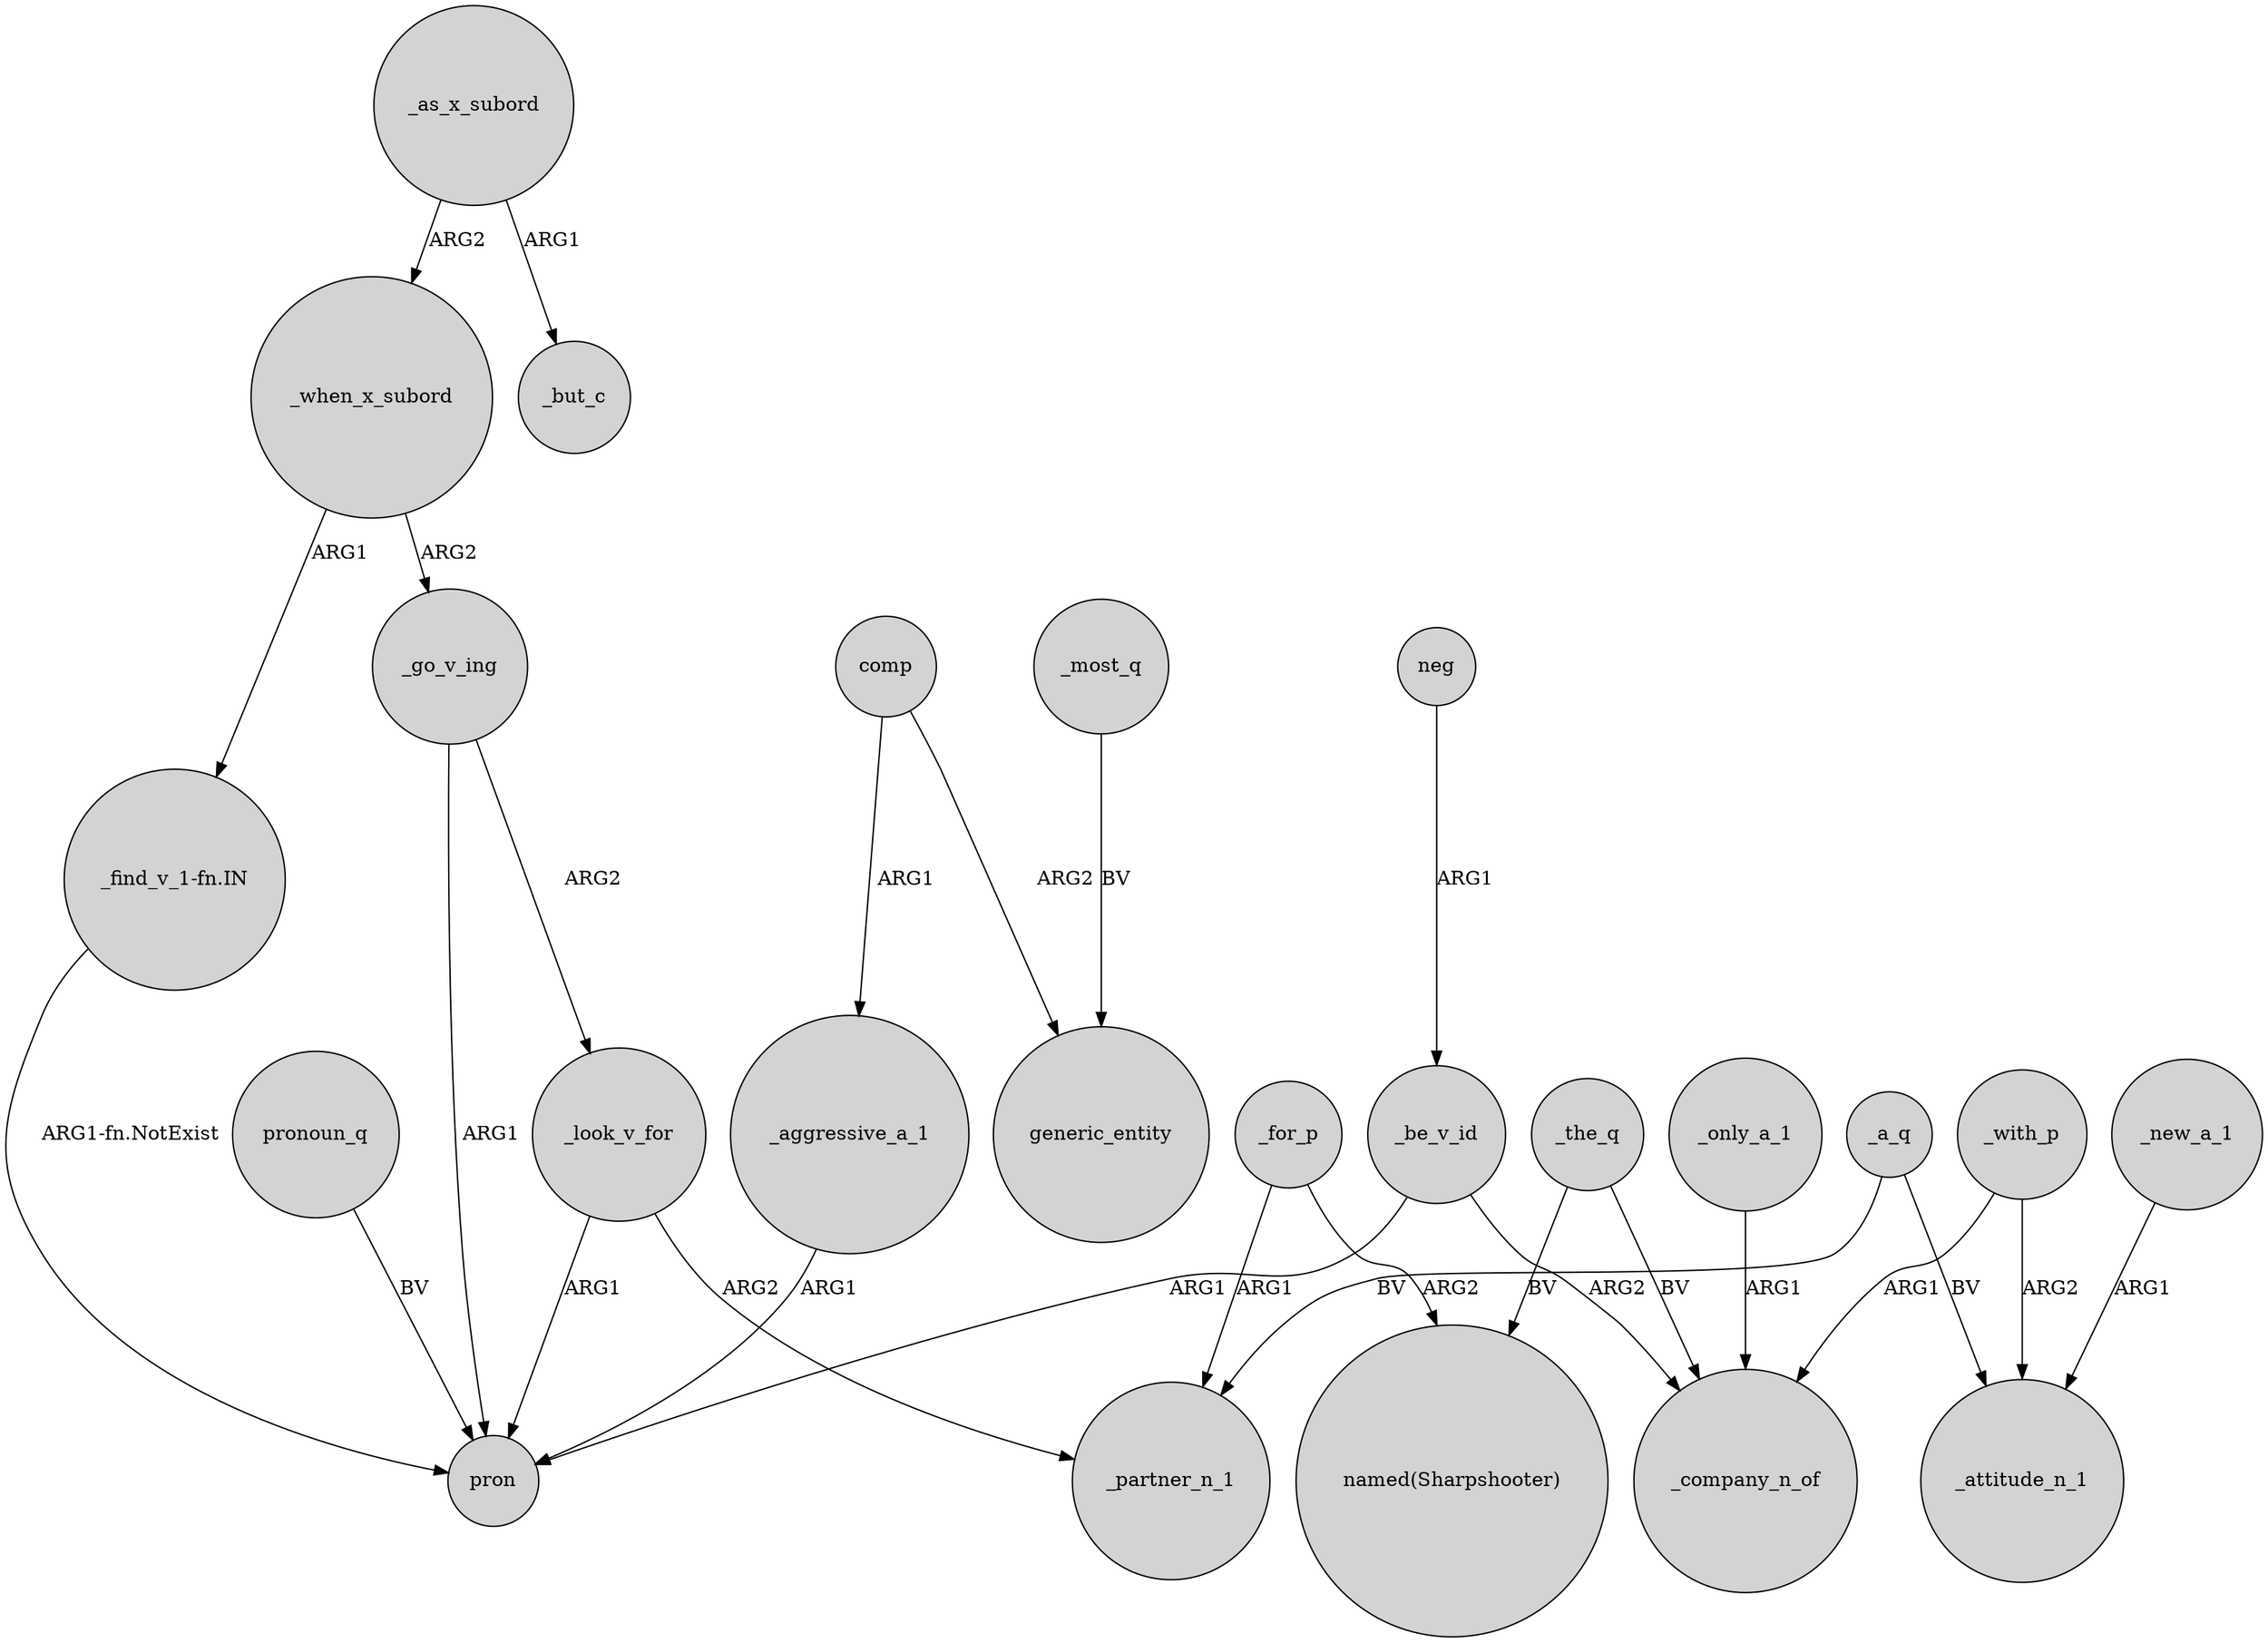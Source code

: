 digraph {
	node [shape=circle style=filled]
	"_find_v_1-fn.IN" -> pron [label="ARG1-fn.NotExist"]
	_as_x_subord -> _when_x_subord [label=ARG2]
	_with_p -> _attitude_n_1 [label=ARG2]
	_go_v_ing -> pron [label=ARG1]
	_new_a_1 -> _attitude_n_1 [label=ARG1]
	_for_p -> "named(Sharpshooter)" [label=ARG2]
	_with_p -> _company_n_of [label=ARG1]
	_when_x_subord -> "_find_v_1-fn.IN" [label=ARG1]
	_only_a_1 -> _company_n_of [label=ARG1]
	_when_x_subord -> _go_v_ing [label=ARG2]
	_a_q -> _partner_n_1 [label=BV]
	_be_v_id -> _company_n_of [label=ARG2]
	_a_q -> _attitude_n_1 [label=BV]
	_be_v_id -> pron [label=ARG1]
	_the_q -> _company_n_of [label=BV]
	pronoun_q -> pron [label=BV]
	_look_v_for -> pron [label=ARG1]
	_aggressive_a_1 -> pron [label=ARG1]
	comp -> _aggressive_a_1 [label=ARG1]
	_as_x_subord -> _but_c [label=ARG1]
	_for_p -> _partner_n_1 [label=ARG1]
	neg -> _be_v_id [label=ARG1]
	comp -> generic_entity [label=ARG2]
	_the_q -> "named(Sharpshooter)" [label=BV]
	_go_v_ing -> _look_v_for [label=ARG2]
	_most_q -> generic_entity [label=BV]
	_look_v_for -> _partner_n_1 [label=ARG2]
}
